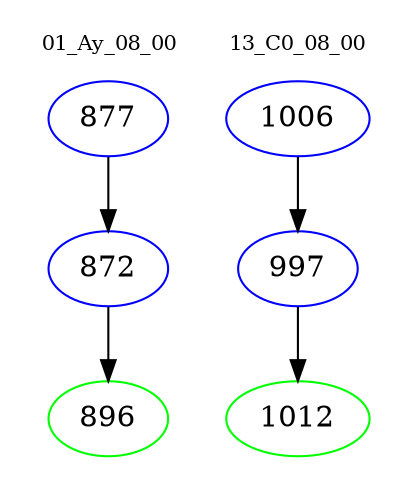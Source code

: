 digraph{
subgraph cluster_0 {
color = white
label = "01_Ay_08_00";
fontsize=10;
T0_877 [label="877", color="blue"]
T0_877 -> T0_872 [color="black"]
T0_872 [label="872", color="blue"]
T0_872 -> T0_896 [color="black"]
T0_896 [label="896", color="green"]
}
subgraph cluster_1 {
color = white
label = "13_C0_08_00";
fontsize=10;
T1_1006 [label="1006", color="blue"]
T1_1006 -> T1_997 [color="black"]
T1_997 [label="997", color="blue"]
T1_997 -> T1_1012 [color="black"]
T1_1012 [label="1012", color="green"]
}
}
